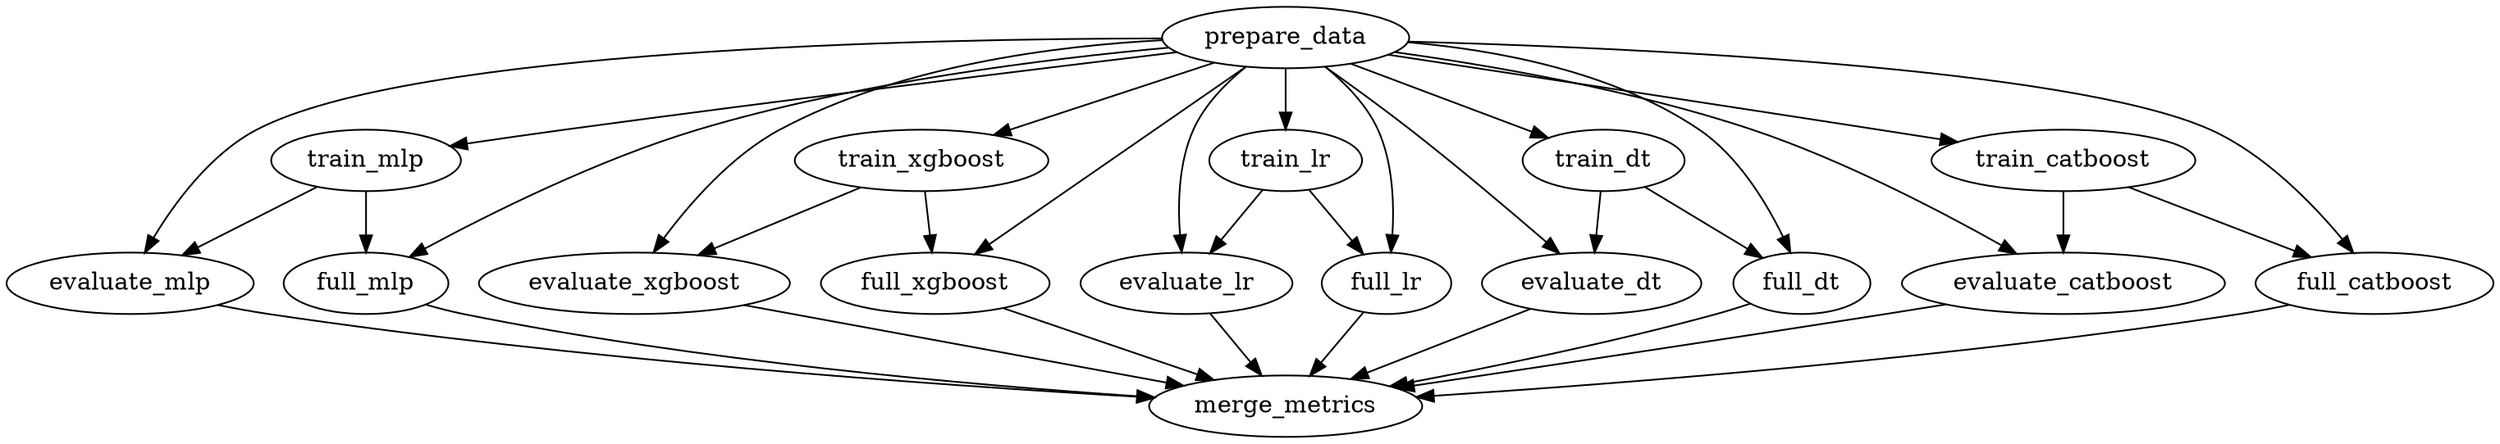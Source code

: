 strict digraph {
"prepare_data";
"train_mlp";
"evaluate_mlp";
"full_mlp";
"train_xgboost";
"evaluate_xgboost";
"full_xgboost";
"train_lr";
"evaluate_lr";
"full_lr";
"train_dt";
"evaluate_dt";
"full_dt";
"train_catboost";
"evaluate_catboost";
"full_catboost";
"merge_metrics";
"prepare_data" -> "train_mlp";
"prepare_data" -> "evaluate_mlp";
"prepare_data" -> "full_mlp";
"prepare_data" -> "train_xgboost";
"prepare_data" -> "evaluate_xgboost";
"prepare_data" -> "full_xgboost";
"prepare_data" -> "train_lr";
"prepare_data" -> "evaluate_lr";
"prepare_data" -> "full_lr";
"prepare_data" -> "train_dt";
"prepare_data" -> "evaluate_dt";
"prepare_data" -> "full_dt";
"prepare_data" -> "train_catboost";
"prepare_data" -> "evaluate_catboost";
"prepare_data" -> "full_catboost";
"train_mlp" -> "evaluate_mlp";
"train_mlp" -> "full_mlp";
"evaluate_mlp" -> "merge_metrics";
"full_mlp" -> "merge_metrics";
"train_xgboost" -> "evaluate_xgboost";
"train_xgboost" -> "full_xgboost";
"evaluate_xgboost" -> "merge_metrics";
"full_xgboost" -> "merge_metrics";
"train_lr" -> "evaluate_lr";
"train_lr" -> "full_lr";
"evaluate_lr" -> "merge_metrics";
"full_lr" -> "merge_metrics";
"train_dt" -> "evaluate_dt";
"train_dt" -> "full_dt";
"evaluate_dt" -> "merge_metrics";
"full_dt" -> "merge_metrics";
"train_catboost" -> "evaluate_catboost";
"train_catboost" -> "full_catboost";
"evaluate_catboost" -> "merge_metrics";
"full_catboost" -> "merge_metrics";
}

